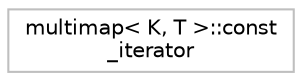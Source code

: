 digraph "Graphical Class Hierarchy"
{
 // LATEX_PDF_SIZE
  edge [fontname="Helvetica",fontsize="10",labelfontname="Helvetica",labelfontsize="10"];
  node [fontname="Helvetica",fontsize="10",shape=record];
  rankdir="LR";
  Node0 [label="multimap\< K, T \>::const\l_iterator",height=0.2,width=0.4,color="grey75", fillcolor="white", style="filled",tooltip="STL iterator class."];
}
